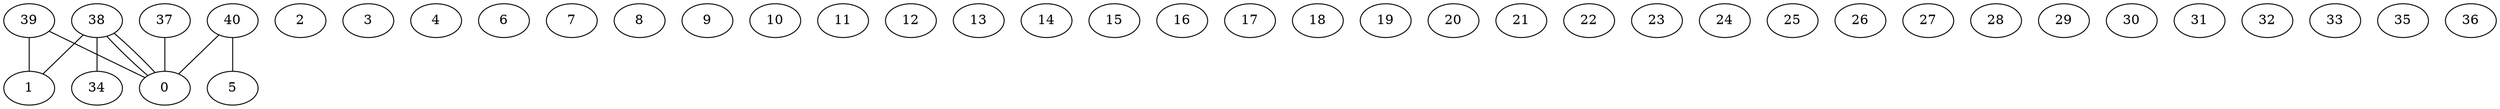 graph G {
0;
1;
2;
3;
4;
5;
6;
7;
8;
9;
10;
11;
12;
13;
14;
15;
16;
17;
18;
19;
20;
21;
22;
23;
24;
25;
26;
27;
28;
29;
30;
31;
32;
33;
34;
35;
36;
37;
38;
39;
40;
40--5 ;
40--0 ;
39--1 ;
39--0 ;
38--34 ;
38--0 ;
38--1 ;
38--0 ;
37--0 ;
}
